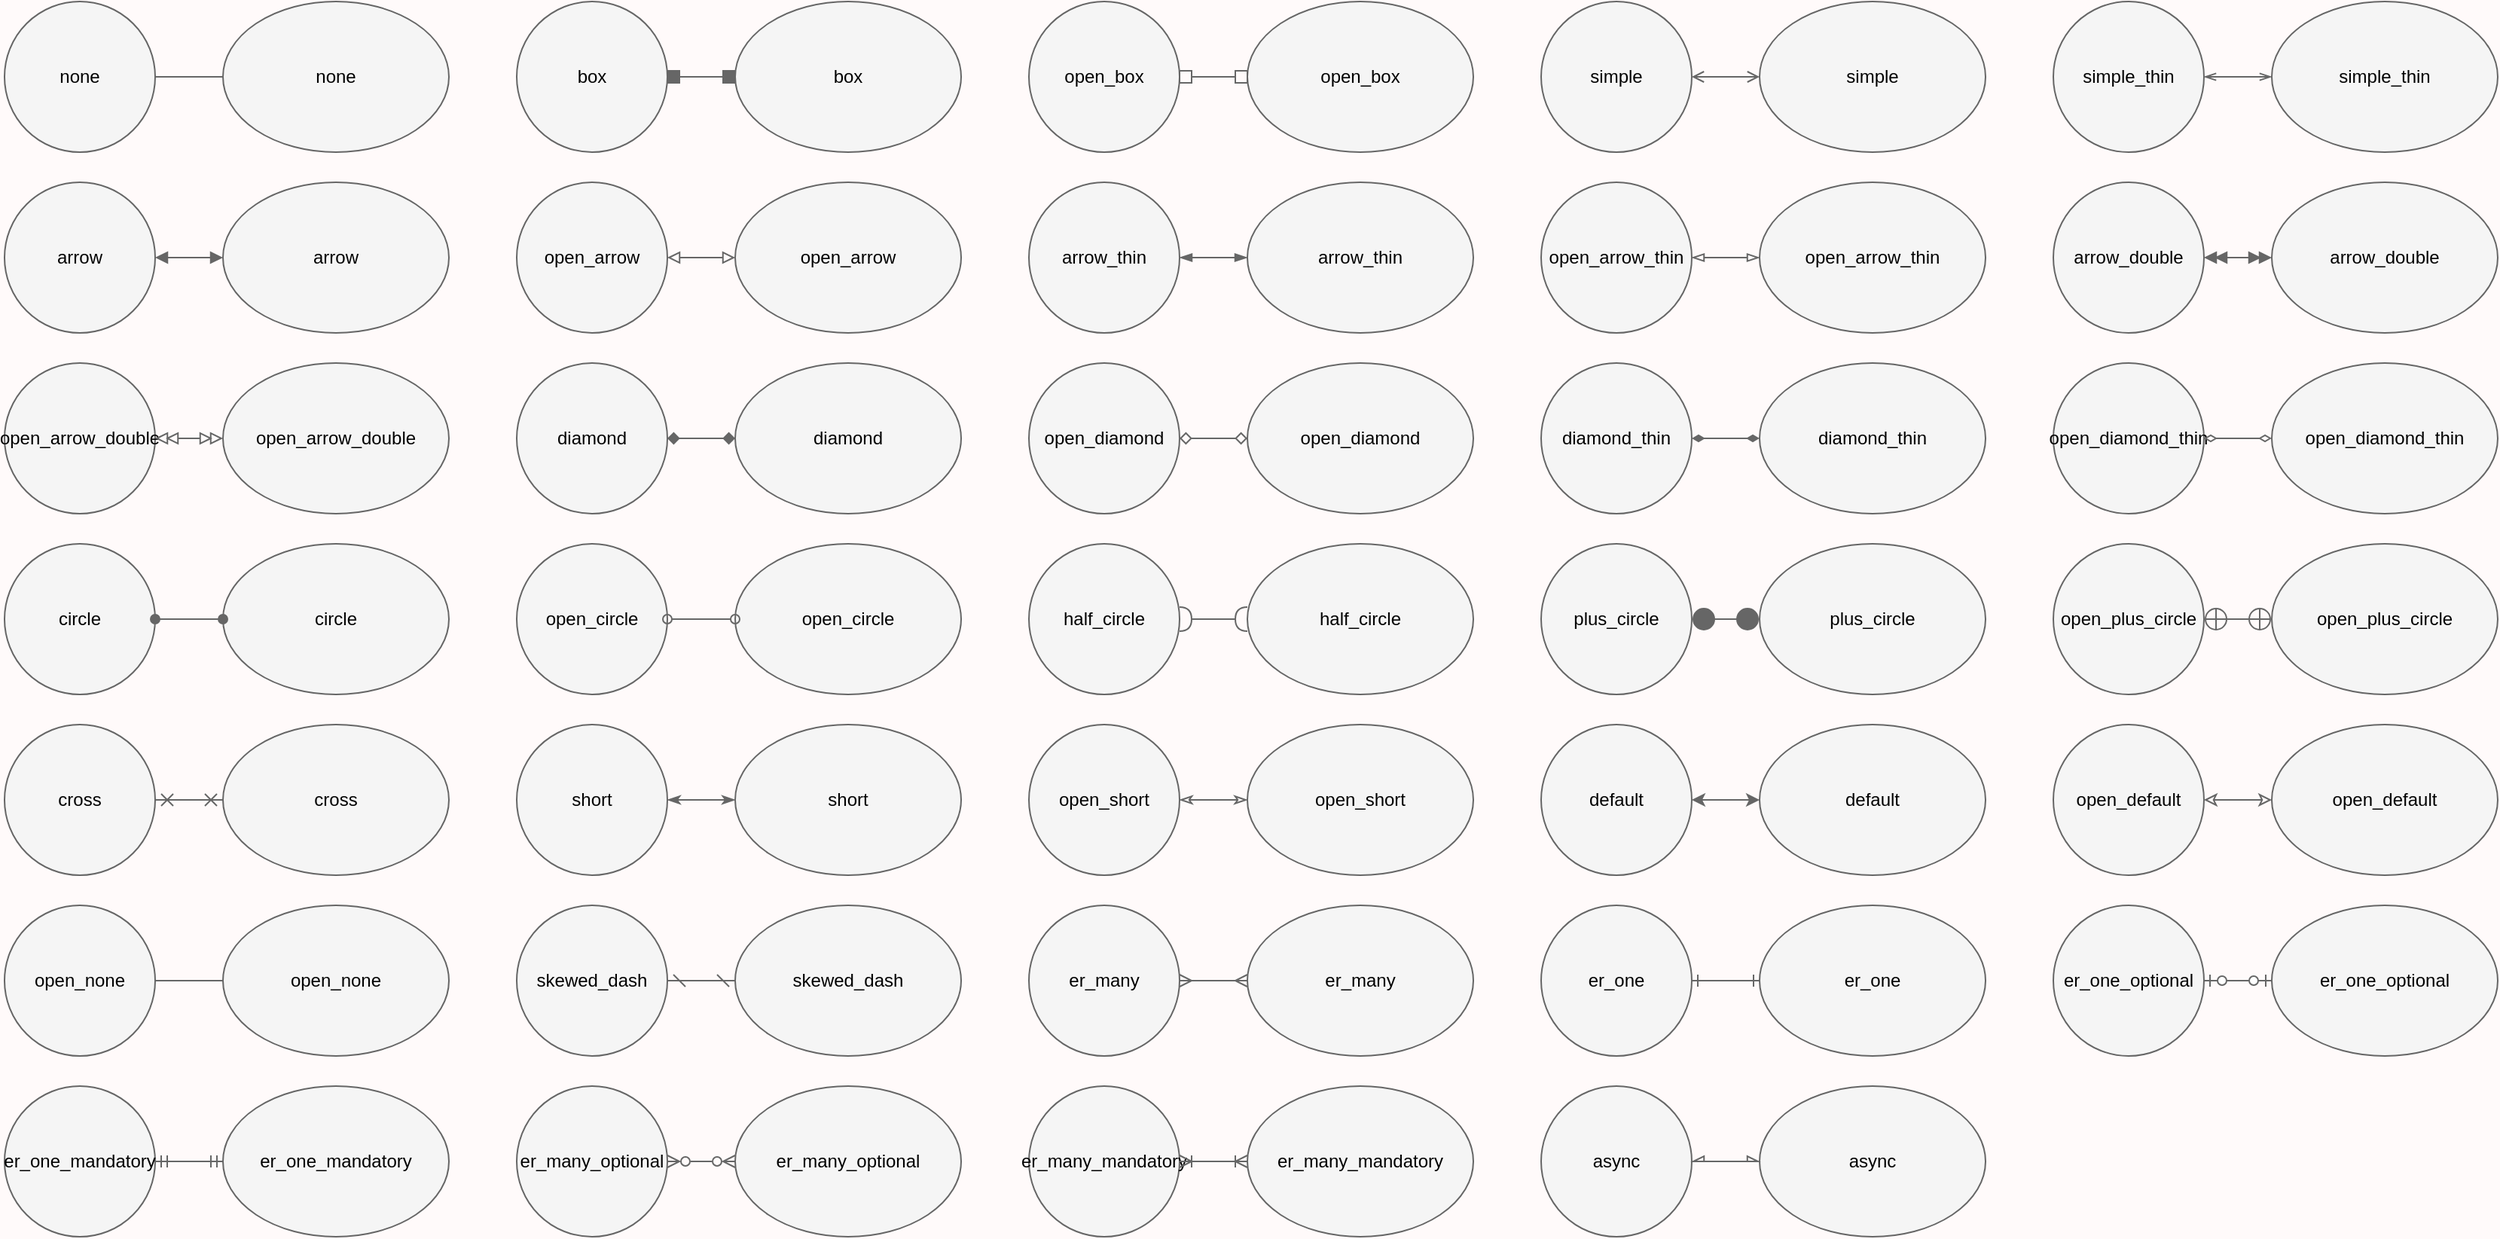 <mxfile>
  <diagram id="V84" name="Style-Plain">
    <mxGraphModel dx="0" dy="0" background="#FFFAFA" grid="0" gridSize="10" guides="1" tooltips="1" connect="1" arrows="1" fold="1" page="1" pageScale="1" pageWidth="1169" pageHeight="827" math="0" shadow="0">
      <root>
        <mxCell id="page_root_V84" parent="V84"/>
        <mxCell id="node_root_V84" parent="page_root_V84"/>
        <mxCell id="0" value="none" style="whiteSpace=wrap;html=1;fillColor=#f5f5f5;strokeColor=#666666;fontColor=#000000;gradient=#b3b3b3;ellipse" vertex="1" parent="node_root_V84">
          <mxGeometry x="35" y="10" width="100" height="100" as="geometry"/>
        </mxCell>
        <mxCell id="100" value="none" style="whiteSpace=wrap;html=1;fillColor=#f5f5f5;strokeColor=#666666;fontColor=#000000;gradient=#b3b3b3;ellipse" vertex="1" parent="node_root_V84">
          <mxGeometry x="180" y="10" width="150" height="100" as="geometry"/>
        </mxCell>
        <mxCell id="1" value="box" style="whiteSpace=wrap;html=1;fillColor=#f5f5f5;strokeColor=#666666;fontColor=#000000;gradient=#b3b3b3;ellipse" vertex="1" parent="node_root_V84">
          <mxGeometry x="375" y="10" width="100" height="100" as="geometry"/>
        </mxCell>
        <mxCell id="101" value="box" style="whiteSpace=wrap;html=1;fillColor=#f5f5f5;strokeColor=#666666;fontColor=#000000;gradient=#b3b3b3;ellipse" vertex="1" parent="node_root_V84">
          <mxGeometry x="520" y="10" width="150" height="100" as="geometry"/>
        </mxCell>
        <mxCell id="2" value="open_box" style="whiteSpace=wrap;html=1;fillColor=#f5f5f5;strokeColor=#666666;fontColor=#000000;gradient=#b3b3b3;ellipse" vertex="1" parent="node_root_V84">
          <mxGeometry x="715" y="10" width="100" height="100" as="geometry"/>
        </mxCell>
        <mxCell id="102" value="open_box" style="whiteSpace=wrap;html=1;fillColor=#f5f5f5;strokeColor=#666666;fontColor=#000000;gradient=#b3b3b3;ellipse" vertex="1" parent="node_root_V84">
          <mxGeometry x="860" y="10" width="150" height="100" as="geometry"/>
        </mxCell>
        <mxCell id="3" value="simple" style="whiteSpace=wrap;html=1;fillColor=#f5f5f5;strokeColor=#666666;fontColor=#000000;gradient=#b3b3b3;ellipse" vertex="1" parent="node_root_V84">
          <mxGeometry x="1055" y="10" width="100" height="100" as="geometry"/>
        </mxCell>
        <mxCell id="103" value="simple" style="whiteSpace=wrap;html=1;fillColor=#f5f5f5;strokeColor=#666666;fontColor=#000000;gradient=#b3b3b3;ellipse" vertex="1" parent="node_root_V84">
          <mxGeometry x="1200" y="10" width="150" height="100" as="geometry"/>
        </mxCell>
        <mxCell id="4" value="simple_thin" style="whiteSpace=wrap;html=1;fillColor=#f5f5f5;strokeColor=#666666;fontColor=#000000;gradient=#b3b3b3;ellipse" vertex="1" parent="node_root_V84">
          <mxGeometry x="1395" y="10" width="100" height="100" as="geometry"/>
        </mxCell>
        <mxCell id="104" value="simple_thin" style="whiteSpace=wrap;html=1;fillColor=#f5f5f5;strokeColor=#666666;fontColor=#000000;gradient=#b3b3b3;ellipse" vertex="1" parent="node_root_V84">
          <mxGeometry x="1540" y="10" width="150" height="100" as="geometry"/>
        </mxCell>
        <mxCell id="5" value="arrow" style="whiteSpace=wrap;html=1;fillColor=#f5f5f5;strokeColor=#666666;fontColor=#000000;gradient=#b3b3b3;ellipse" vertex="1" parent="node_root_V84">
          <mxGeometry x="35" y="130" width="100" height="100" as="geometry"/>
        </mxCell>
        <mxCell id="105" value="arrow" style="whiteSpace=wrap;html=1;fillColor=#f5f5f5;strokeColor=#666666;fontColor=#000000;gradient=#b3b3b3;ellipse" vertex="1" parent="node_root_V84">
          <mxGeometry x="180" y="130" width="150" height="100" as="geometry"/>
        </mxCell>
        <mxCell id="6" value="open_arrow" style="whiteSpace=wrap;html=1;fillColor=#f5f5f5;strokeColor=#666666;fontColor=#000000;gradient=#b3b3b3;ellipse" vertex="1" parent="node_root_V84">
          <mxGeometry x="375" y="130" width="100" height="100" as="geometry"/>
        </mxCell>
        <mxCell id="106" value="open_arrow" style="whiteSpace=wrap;html=1;fillColor=#f5f5f5;strokeColor=#666666;fontColor=#000000;gradient=#b3b3b3;ellipse" vertex="1" parent="node_root_V84">
          <mxGeometry x="520" y="130" width="150" height="100" as="geometry"/>
        </mxCell>
        <mxCell id="7" value="arrow_thin" style="whiteSpace=wrap;html=1;fillColor=#f5f5f5;strokeColor=#666666;fontColor=#000000;gradient=#b3b3b3;ellipse" vertex="1" parent="node_root_V84">
          <mxGeometry x="715" y="130" width="100" height="100" as="geometry"/>
        </mxCell>
        <mxCell id="107" value="arrow_thin" style="whiteSpace=wrap;html=1;fillColor=#f5f5f5;strokeColor=#666666;fontColor=#000000;gradient=#b3b3b3;ellipse" vertex="1" parent="node_root_V84">
          <mxGeometry x="860" y="130" width="150" height="100" as="geometry"/>
        </mxCell>
        <mxCell id="8" value="open_arrow_thin" style="whiteSpace=wrap;html=1;fillColor=#f5f5f5;strokeColor=#666666;fontColor=#000000;gradient=#b3b3b3;ellipse" vertex="1" parent="node_root_V84">
          <mxGeometry x="1055" y="130" width="100" height="100" as="geometry"/>
        </mxCell>
        <mxCell id="108" value="open_arrow_thin" style="whiteSpace=wrap;html=1;fillColor=#f5f5f5;strokeColor=#666666;fontColor=#000000;gradient=#b3b3b3;ellipse" vertex="1" parent="node_root_V84">
          <mxGeometry x="1200" y="130" width="150" height="100" as="geometry"/>
        </mxCell>
        <mxCell id="9" value="arrow_double" style="whiteSpace=wrap;html=1;fillColor=#f5f5f5;strokeColor=#666666;fontColor=#000000;gradient=#b3b3b3;ellipse" vertex="1" parent="node_root_V84">
          <mxGeometry x="1395" y="130" width="100" height="100" as="geometry"/>
        </mxCell>
        <mxCell id="109" value="arrow_double" style="whiteSpace=wrap;html=1;fillColor=#f5f5f5;strokeColor=#666666;fontColor=#000000;gradient=#b3b3b3;ellipse" vertex="1" parent="node_root_V84">
          <mxGeometry x="1540" y="130" width="150" height="100" as="geometry"/>
        </mxCell>
        <mxCell id="10" value="open_arrow_double" style="whiteSpace=wrap;html=1;fillColor=#f5f5f5;strokeColor=#666666;fontColor=#000000;gradient=#b3b3b3;ellipse" vertex="1" parent="node_root_V84">
          <mxGeometry x="35" y="250" width="100" height="100" as="geometry"/>
        </mxCell>
        <mxCell id="110" value="open_arrow_double" style="whiteSpace=wrap;html=1;fillColor=#f5f5f5;strokeColor=#666666;fontColor=#000000;gradient=#b3b3b3;ellipse" vertex="1" parent="node_root_V84">
          <mxGeometry x="180" y="250" width="150" height="100" as="geometry"/>
        </mxCell>
        <mxCell id="11" value="diamond" style="whiteSpace=wrap;html=1;fillColor=#f5f5f5;strokeColor=#666666;fontColor=#000000;gradient=#b3b3b3;ellipse" vertex="1" parent="node_root_V84">
          <mxGeometry x="375" y="250" width="100" height="100" as="geometry"/>
        </mxCell>
        <mxCell id="111" value="diamond" style="whiteSpace=wrap;html=1;fillColor=#f5f5f5;strokeColor=#666666;fontColor=#000000;gradient=#b3b3b3;ellipse" vertex="1" parent="node_root_V84">
          <mxGeometry x="520" y="250" width="150" height="100" as="geometry"/>
        </mxCell>
        <mxCell id="12" value="open_diamond" style="whiteSpace=wrap;html=1;fillColor=#f5f5f5;strokeColor=#666666;fontColor=#000000;gradient=#b3b3b3;ellipse" vertex="1" parent="node_root_V84">
          <mxGeometry x="715" y="250" width="100" height="100" as="geometry"/>
        </mxCell>
        <mxCell id="112" value="open_diamond" style="whiteSpace=wrap;html=1;fillColor=#f5f5f5;strokeColor=#666666;fontColor=#000000;gradient=#b3b3b3;ellipse" vertex="1" parent="node_root_V84">
          <mxGeometry x="860" y="250" width="150" height="100" as="geometry"/>
        </mxCell>
        <mxCell id="13" value="diamond_thin" style="whiteSpace=wrap;html=1;fillColor=#f5f5f5;strokeColor=#666666;fontColor=#000000;gradient=#b3b3b3;ellipse" vertex="1" parent="node_root_V84">
          <mxGeometry x="1055" y="250" width="100" height="100" as="geometry"/>
        </mxCell>
        <mxCell id="113" value="diamond_thin" style="whiteSpace=wrap;html=1;fillColor=#f5f5f5;strokeColor=#666666;fontColor=#000000;gradient=#b3b3b3;ellipse" vertex="1" parent="node_root_V84">
          <mxGeometry x="1200" y="250" width="150" height="100" as="geometry"/>
        </mxCell>
        <mxCell id="14" value="open_diamond_thin" style="whiteSpace=wrap;html=1;fillColor=#f5f5f5;strokeColor=#666666;fontColor=#000000;gradient=#b3b3b3;ellipse" vertex="1" parent="node_root_V84">
          <mxGeometry x="1395" y="250" width="100" height="100" as="geometry"/>
        </mxCell>
        <mxCell id="114" value="open_diamond_thin" style="whiteSpace=wrap;html=1;fillColor=#f5f5f5;strokeColor=#666666;fontColor=#000000;gradient=#b3b3b3;ellipse" vertex="1" parent="node_root_V84">
          <mxGeometry x="1540" y="250" width="150" height="100" as="geometry"/>
        </mxCell>
        <mxCell id="15" value="circle" style="whiteSpace=wrap;html=1;fillColor=#f5f5f5;strokeColor=#666666;fontColor=#000000;gradient=#b3b3b3;ellipse" vertex="1" parent="node_root_V84">
          <mxGeometry x="35" y="370" width="100" height="100" as="geometry"/>
        </mxCell>
        <mxCell id="115" value="circle" style="whiteSpace=wrap;html=1;fillColor=#f5f5f5;strokeColor=#666666;fontColor=#000000;gradient=#b3b3b3;ellipse" vertex="1" parent="node_root_V84">
          <mxGeometry x="180" y="370" width="150" height="100" as="geometry"/>
        </mxCell>
        <mxCell id="16" value="open_circle" style="whiteSpace=wrap;html=1;fillColor=#f5f5f5;strokeColor=#666666;fontColor=#000000;gradient=#b3b3b3;ellipse" vertex="1" parent="node_root_V84">
          <mxGeometry x="375" y="370" width="100" height="100" as="geometry"/>
        </mxCell>
        <mxCell id="116" value="open_circle" style="whiteSpace=wrap;html=1;fillColor=#f5f5f5;strokeColor=#666666;fontColor=#000000;gradient=#b3b3b3;ellipse" vertex="1" parent="node_root_V84">
          <mxGeometry x="520" y="370" width="150" height="100" as="geometry"/>
        </mxCell>
        <mxCell id="17" value="half_circle" style="whiteSpace=wrap;html=1;fillColor=#f5f5f5;strokeColor=#666666;fontColor=#000000;gradient=#b3b3b3;ellipse" vertex="1" parent="node_root_V84">
          <mxGeometry x="715" y="370" width="100" height="100" as="geometry"/>
        </mxCell>
        <mxCell id="117" value="half_circle" style="whiteSpace=wrap;html=1;fillColor=#f5f5f5;strokeColor=#666666;fontColor=#000000;gradient=#b3b3b3;ellipse" vertex="1" parent="node_root_V84">
          <mxGeometry x="860" y="370" width="150" height="100" as="geometry"/>
        </mxCell>
        <mxCell id="18" value="plus_circle" style="whiteSpace=wrap;html=1;fillColor=#f5f5f5;strokeColor=#666666;fontColor=#000000;gradient=#b3b3b3;ellipse" vertex="1" parent="node_root_V84">
          <mxGeometry x="1055" y="370" width="100" height="100" as="geometry"/>
        </mxCell>
        <mxCell id="118" value="plus_circle" style="whiteSpace=wrap;html=1;fillColor=#f5f5f5;strokeColor=#666666;fontColor=#000000;gradient=#b3b3b3;ellipse" vertex="1" parent="node_root_V84">
          <mxGeometry x="1200" y="370" width="150" height="100" as="geometry"/>
        </mxCell>
        <mxCell id="19" value="open_plus_circle" style="whiteSpace=wrap;html=1;fillColor=#f5f5f5;strokeColor=#666666;fontColor=#000000;gradient=#b3b3b3;ellipse" vertex="1" parent="node_root_V84">
          <mxGeometry x="1395" y="370" width="100" height="100" as="geometry"/>
        </mxCell>
        <mxCell id="119" value="open_plus_circle" style="whiteSpace=wrap;html=1;fillColor=#f5f5f5;strokeColor=#666666;fontColor=#000000;gradient=#b3b3b3;ellipse" vertex="1" parent="node_root_V84">
          <mxGeometry x="1540" y="370" width="150" height="100" as="geometry"/>
        </mxCell>
        <mxCell id="20" value="cross" style="whiteSpace=wrap;html=1;fillColor=#f5f5f5;strokeColor=#666666;fontColor=#000000;gradient=#b3b3b3;ellipse" vertex="1" parent="node_root_V84">
          <mxGeometry x="35" y="490" width="100" height="100" as="geometry"/>
        </mxCell>
        <mxCell id="120" value="cross" style="whiteSpace=wrap;html=1;fillColor=#f5f5f5;strokeColor=#666666;fontColor=#000000;gradient=#b3b3b3;ellipse" vertex="1" parent="node_root_V84">
          <mxGeometry x="180" y="490" width="150" height="100" as="geometry"/>
        </mxCell>
        <mxCell id="21" value="short" style="whiteSpace=wrap;html=1;fillColor=#f5f5f5;strokeColor=#666666;fontColor=#000000;gradient=#b3b3b3;ellipse" vertex="1" parent="node_root_V84">
          <mxGeometry x="375" y="490" width="100" height="100" as="geometry"/>
        </mxCell>
        <mxCell id="121" value="short" style="whiteSpace=wrap;html=1;fillColor=#f5f5f5;strokeColor=#666666;fontColor=#000000;gradient=#b3b3b3;ellipse" vertex="1" parent="node_root_V84">
          <mxGeometry x="520" y="490" width="150" height="100" as="geometry"/>
        </mxCell>
        <mxCell id="22" value="open_short" style="whiteSpace=wrap;html=1;fillColor=#f5f5f5;strokeColor=#666666;fontColor=#000000;gradient=#b3b3b3;ellipse" vertex="1" parent="node_root_V84">
          <mxGeometry x="715" y="490" width="100" height="100" as="geometry"/>
        </mxCell>
        <mxCell id="122" value="open_short" style="whiteSpace=wrap;html=1;fillColor=#f5f5f5;strokeColor=#666666;fontColor=#000000;gradient=#b3b3b3;ellipse" vertex="1" parent="node_root_V84">
          <mxGeometry x="860" y="490" width="150" height="100" as="geometry"/>
        </mxCell>
        <mxCell id="23" value="default" style="whiteSpace=wrap;html=1;fillColor=#f5f5f5;strokeColor=#666666;fontColor=#000000;gradient=#b3b3b3;ellipse" vertex="1" parent="node_root_V84">
          <mxGeometry x="1055" y="490" width="100" height="100" as="geometry"/>
        </mxCell>
        <mxCell id="123" value="default" style="whiteSpace=wrap;html=1;fillColor=#f5f5f5;strokeColor=#666666;fontColor=#000000;gradient=#b3b3b3;ellipse" vertex="1" parent="node_root_V84">
          <mxGeometry x="1200" y="490" width="150" height="100" as="geometry"/>
        </mxCell>
        <mxCell id="24" value="open_default" style="whiteSpace=wrap;html=1;fillColor=#f5f5f5;strokeColor=#666666;fontColor=#000000;gradient=#b3b3b3;ellipse" vertex="1" parent="node_root_V84">
          <mxGeometry x="1395" y="490" width="100" height="100" as="geometry"/>
        </mxCell>
        <mxCell id="124" value="open_default" style="whiteSpace=wrap;html=1;fillColor=#f5f5f5;strokeColor=#666666;fontColor=#000000;gradient=#b3b3b3;ellipse" vertex="1" parent="node_root_V84">
          <mxGeometry x="1540" y="490" width="150" height="100" as="geometry"/>
        </mxCell>
        <mxCell id="25" value="open_none" style="whiteSpace=wrap;html=1;fillColor=#f5f5f5;strokeColor=#666666;fontColor=#000000;gradient=#b3b3b3;ellipse" vertex="1" parent="node_root_V84">
          <mxGeometry x="35" y="610" width="100" height="100" as="geometry"/>
        </mxCell>
        <mxCell id="125" value="open_none" style="whiteSpace=wrap;html=1;fillColor=#f5f5f5;strokeColor=#666666;fontColor=#000000;gradient=#b3b3b3;ellipse" vertex="1" parent="node_root_V84">
          <mxGeometry x="180" y="610" width="150" height="100" as="geometry"/>
        </mxCell>
        <mxCell id="26" value="skewed_dash" style="whiteSpace=wrap;html=1;fillColor=#f5f5f5;strokeColor=#666666;fontColor=#000000;gradient=#b3b3b3;ellipse" vertex="1" parent="node_root_V84">
          <mxGeometry x="375" y="610" width="100" height="100" as="geometry"/>
        </mxCell>
        <mxCell id="126" value="skewed_dash" style="whiteSpace=wrap;html=1;fillColor=#f5f5f5;strokeColor=#666666;fontColor=#000000;gradient=#b3b3b3;ellipse" vertex="1" parent="node_root_V84">
          <mxGeometry x="520" y="610" width="150" height="100" as="geometry"/>
        </mxCell>
        <mxCell id="27" value="er_many" style="whiteSpace=wrap;html=1;fillColor=#f5f5f5;strokeColor=#666666;fontColor=#000000;gradient=#b3b3b3;ellipse" vertex="1" parent="node_root_V84">
          <mxGeometry x="715" y="610" width="100" height="100" as="geometry"/>
        </mxCell>
        <mxCell id="127" value="er_many" style="whiteSpace=wrap;html=1;fillColor=#f5f5f5;strokeColor=#666666;fontColor=#000000;gradient=#b3b3b3;ellipse" vertex="1" parent="node_root_V84">
          <mxGeometry x="860" y="610" width="150" height="100" as="geometry"/>
        </mxCell>
        <mxCell id="28" value="er_one" style="whiteSpace=wrap;html=1;fillColor=#f5f5f5;strokeColor=#666666;fontColor=#000000;gradient=#b3b3b3;ellipse" vertex="1" parent="node_root_V84">
          <mxGeometry x="1055" y="610" width="100" height="100" as="geometry"/>
        </mxCell>
        <mxCell id="128" value="er_one" style="whiteSpace=wrap;html=1;fillColor=#f5f5f5;strokeColor=#666666;fontColor=#000000;gradient=#b3b3b3;ellipse" vertex="1" parent="node_root_V84">
          <mxGeometry x="1200" y="610" width="150" height="100" as="geometry"/>
        </mxCell>
        <mxCell id="29" value="er_one_optional" style="whiteSpace=wrap;html=1;fillColor=#f5f5f5;strokeColor=#666666;fontColor=#000000;gradient=#b3b3b3;ellipse" vertex="1" parent="node_root_V84">
          <mxGeometry x="1395" y="610" width="100" height="100" as="geometry"/>
        </mxCell>
        <mxCell id="129" value="er_one_optional" style="whiteSpace=wrap;html=1;fillColor=#f5f5f5;strokeColor=#666666;fontColor=#000000;gradient=#b3b3b3;ellipse" vertex="1" parent="node_root_V84">
          <mxGeometry x="1540" y="610" width="150" height="100" as="geometry"/>
        </mxCell>
        <mxCell id="30" value="er_one_mandatory" style="whiteSpace=wrap;html=1;fillColor=#f5f5f5;strokeColor=#666666;fontColor=#000000;gradient=#b3b3b3;ellipse" vertex="1" parent="node_root_V84">
          <mxGeometry x="35" y="730" width="100" height="100" as="geometry"/>
        </mxCell>
        <mxCell id="130" value="er_one_mandatory" style="whiteSpace=wrap;html=1;fillColor=#f5f5f5;strokeColor=#666666;fontColor=#000000;gradient=#b3b3b3;ellipse" vertex="1" parent="node_root_V84">
          <mxGeometry x="180" y="730" width="150" height="100" as="geometry"/>
        </mxCell>
        <mxCell id="31" value="er_many_optional" style="whiteSpace=wrap;html=1;fillColor=#f5f5f5;strokeColor=#666666;fontColor=#000000;gradient=#b3b3b3;ellipse" vertex="1" parent="node_root_V84">
          <mxGeometry x="375" y="730" width="100" height="100" as="geometry"/>
        </mxCell>
        <mxCell id="131" value="er_many_optional" style="whiteSpace=wrap;html=1;fillColor=#f5f5f5;strokeColor=#666666;fontColor=#000000;gradient=#b3b3b3;ellipse" vertex="1" parent="node_root_V84">
          <mxGeometry x="520" y="730" width="150" height="100" as="geometry"/>
        </mxCell>
        <mxCell id="32" value="er_many_mandatory" style="whiteSpace=wrap;html=1;fillColor=#f5f5f5;strokeColor=#666666;fontColor=#000000;gradient=#b3b3b3;ellipse" vertex="1" parent="node_root_V84">
          <mxGeometry x="715" y="730" width="100" height="100" as="geometry"/>
        </mxCell>
        <mxCell id="132" value="er_many_mandatory" style="whiteSpace=wrap;html=1;fillColor=#f5f5f5;strokeColor=#666666;fontColor=#000000;gradient=#b3b3b3;ellipse" vertex="1" parent="node_root_V84">
          <mxGeometry x="860" y="730" width="150" height="100" as="geometry"/>
        </mxCell>
        <mxCell id="33" value="async" style="whiteSpace=wrap;html=1;fillColor=#f5f5f5;strokeColor=#666666;fontColor=#000000;gradient=#b3b3b3;ellipse" vertex="1" parent="node_root_V84">
          <mxGeometry x="1055" y="730" width="100" height="100" as="geometry"/>
        </mxCell>
        <mxCell id="133" value="async" style="whiteSpace=wrap;html=1;fillColor=#f5f5f5;strokeColor=#666666;fontColor=#000000;gradient=#b3b3b3;ellipse" vertex="1" parent="node_root_V84">
          <mxGeometry x="1200" y="730" width="150" height="100" as="geometry"/>
        </mxCell>
        <mxCell id="V84-70" value="" style="edgeStyle=none;exitX=1;exitY=0.5;exitDx=0;exitDy=0;entryX=0;entryY=0.5;entryDx=0;entryDy=0;startArrow=none;startFill=1;endArrow=none;endFill=1;whiteSpace=wrap;html=1;fillColor=#f5f5f5;strokeColor=#666666" parent="node_root_V84" source="0" target="100" edge="1">
          <mxGeometry relative="1" as="geometry"/>
        </mxCell>
        <mxCell id="V84-71" value="" style="edgeStyle=none;exitX=1;exitY=0.5;exitDx=0;exitDy=0;entryX=0;entryY=0.5;entryDx=0;entryDy=0;startArrow=box;startFill=1;endArrow=box;endFill=1;whiteSpace=wrap;html=1;fillColor=#f5f5f5;strokeColor=#666666" parent="node_root_V84" source="1" target="101" edge="1">
          <mxGeometry relative="1" as="geometry"/>
        </mxCell>
        <mxCell id="V84-72" value="" style="edgeStyle=none;exitX=1;exitY=0.5;exitDx=0;exitDy=0;entryX=0;entryY=0.5;entryDx=0;entryDy=0;startArrow=box;startFill=0;endArrow=box;endFill=0;whiteSpace=wrap;html=1;fillColor=#f5f5f5;strokeColor=#666666" parent="node_root_V84" source="2" target="102" edge="1">
          <mxGeometry relative="1" as="geometry"/>
        </mxCell>
        <mxCell id="V84-73" value="" style="edgeStyle=none;exitX=1;exitY=0.5;exitDx=0;exitDy=0;entryX=0;entryY=0.5;entryDx=0;entryDy=0;startArrow=open;startFill=1;endArrow=open;endFill=1;whiteSpace=wrap;html=1;fillColor=#f5f5f5;strokeColor=#666666" parent="node_root_V84" source="3" target="103" edge="1">
          <mxGeometry relative="1" as="geometry"/>
        </mxCell>
        <mxCell id="V84-74" value="" style="edgeStyle=none;exitX=1;exitY=0.5;exitDx=0;exitDy=0;entryX=0;entryY=0.5;entryDx=0;entryDy=0;startArrow=openThin;startFill=1;endArrow=openThin;endFill=1;whiteSpace=wrap;html=1;fillColor=#f5f5f5;strokeColor=#666666" parent="node_root_V84" source="4" target="104" edge="1">
          <mxGeometry relative="1" as="geometry"/>
        </mxCell>
        <mxCell id="V84-75" value="" style="edgeStyle=none;exitX=1;exitY=0.5;exitDx=0;exitDy=0;entryX=0;entryY=0.5;entryDx=0;entryDy=0;startArrow=block;startFill=1;endArrow=block;endFill=1;whiteSpace=wrap;html=1;fillColor=#f5f5f5;strokeColor=#666666" parent="node_root_V84" source="5" target="105" edge="1">
          <mxGeometry relative="1" as="geometry"/>
        </mxCell>
        <mxCell id="V84-76" value="" style="edgeStyle=none;exitX=1;exitY=0.5;exitDx=0;exitDy=0;entryX=0;entryY=0.5;entryDx=0;entryDy=0;startArrow=block;startFill=0;endArrow=block;endFill=0;whiteSpace=wrap;html=1;fillColor=#f5f5f5;strokeColor=#666666" parent="node_root_V84" source="6" target="106" edge="1">
          <mxGeometry relative="1" as="geometry"/>
        </mxCell>
        <mxCell id="V84-77" value="" style="edgeStyle=none;exitX=1;exitY=0.5;exitDx=0;exitDy=0;entryX=0;entryY=0.5;entryDx=0;entryDy=0;startArrow=blockThin;startFill=1;endArrow=blockThin;endFill=1;whiteSpace=wrap;html=1;fillColor=#f5f5f5;strokeColor=#666666" parent="node_root_V84" source="7" target="107" edge="1">
          <mxGeometry relative="1" as="geometry"/>
        </mxCell>
        <mxCell id="V84-78" value="" style="edgeStyle=none;exitX=1;exitY=0.5;exitDx=0;exitDy=0;entryX=0;entryY=0.5;entryDx=0;entryDy=0;startArrow=blockThin;startFill=0;endArrow=blockThin;endFill=0;whiteSpace=wrap;html=1;fillColor=#f5f5f5;strokeColor=#666666" parent="node_root_V84" source="8" target="108" edge="1">
          <mxGeometry relative="1" as="geometry"/>
        </mxCell>
        <mxCell id="V84-79" value="" style="edgeStyle=none;exitX=1;exitY=0.5;exitDx=0;exitDy=0;entryX=0;entryY=0.5;entryDx=0;entryDy=0;startArrow=doubleBlock;startFill=1;endArrow=doubleBlock;endFill=1;whiteSpace=wrap;html=1;fillColor=#f5f5f5;strokeColor=#666666" parent="node_root_V84" source="9" target="109" edge="1">
          <mxGeometry relative="1" as="geometry"/>
        </mxCell>
        <mxCell id="V84-80" value="" style="edgeStyle=none;exitX=1;exitY=0.5;exitDx=0;exitDy=0;entryX=0;entryY=0.5;entryDx=0;entryDy=0;startArrow=doubleBlock;startFill=0;endArrow=doubleBlock;endFill=0;whiteSpace=wrap;html=1;fillColor=#f5f5f5;strokeColor=#666666" parent="node_root_V84" source="10" target="110" edge="1">
          <mxGeometry relative="1" as="geometry"/>
        </mxCell>
        <mxCell id="V84-81" value="" style="edgeStyle=none;exitX=1;exitY=0.5;exitDx=0;exitDy=0;entryX=0;entryY=0.5;entryDx=0;entryDy=0;startArrow=diamond;startFill=1;endArrow=diamond;endFill=1;whiteSpace=wrap;html=1;fillColor=#f5f5f5;strokeColor=#666666" parent="node_root_V84" source="11" target="111" edge="1">
          <mxGeometry relative="1" as="geometry"/>
        </mxCell>
        <mxCell id="V84-82" value="" style="edgeStyle=none;exitX=1;exitY=0.5;exitDx=0;exitDy=0;entryX=0;entryY=0.5;entryDx=0;entryDy=0;startArrow=diamond;startFill=0;endArrow=diamond;endFill=0;whiteSpace=wrap;html=1;fillColor=#f5f5f5;strokeColor=#666666" parent="node_root_V84" source="12" target="112" edge="1">
          <mxGeometry relative="1" as="geometry"/>
        </mxCell>
        <mxCell id="V84-83" value="" style="edgeStyle=none;exitX=1;exitY=0.5;exitDx=0;exitDy=0;entryX=0;entryY=0.5;entryDx=0;entryDy=0;startArrow=diamondThin;startFill=1;endArrow=diamondThin;endFill=1;whiteSpace=wrap;html=1;fillColor=#f5f5f5;strokeColor=#666666" parent="node_root_V84" source="13" target="113" edge="1">
          <mxGeometry relative="1" as="geometry"/>
        </mxCell>
        <mxCell id="V84-84" value="" style="edgeStyle=none;exitX=1;exitY=0.5;exitDx=0;exitDy=0;entryX=0;entryY=0.5;entryDx=0;entryDy=0;startArrow=diamondThin;startFill=0;endArrow=diamondThin;endFill=0;whiteSpace=wrap;html=1;fillColor=#f5f5f5;strokeColor=#666666" parent="node_root_V84" source="14" target="114" edge="1">
          <mxGeometry relative="1" as="geometry"/>
        </mxCell>
        <mxCell id="V84-85" value="" style="edgeStyle=none;exitX=1;exitY=0.5;exitDx=0;exitDy=0;entryX=0;entryY=0.5;entryDx=0;entryDy=0;startArrow=oval;startFill=1;endArrow=oval;endFill=1;whiteSpace=wrap;html=1;fillColor=#f5f5f5;strokeColor=#666666" parent="node_root_V84" source="15" target="115" edge="1">
          <mxGeometry relative="1" as="geometry"/>
        </mxCell>
        <mxCell id="V84-86" value="" style="edgeStyle=none;exitX=1;exitY=0.5;exitDx=0;exitDy=0;entryX=0;entryY=0.5;entryDx=0;entryDy=0;startArrow=oval;startFill=0;endArrow=oval;endFill=0;whiteSpace=wrap;html=1;fillColor=#f5f5f5;strokeColor=#666666" parent="node_root_V84" source="16" target="116" edge="1">
          <mxGeometry relative="1" as="geometry"/>
        </mxCell>
        <mxCell id="V84-87" value="" style="edgeStyle=none;exitX=1;exitY=0.5;exitDx=0;exitDy=0;entryX=0;entryY=0.5;entryDx=0;entryDy=0;startArrow=halfCircle;startFill=1;endArrow=halfCircle;endFill=1;whiteSpace=wrap;html=1;fillColor=#f5f5f5;strokeColor=#666666" parent="node_root_V84" source="17" target="117" edge="1">
          <mxGeometry relative="1" as="geometry"/>
        </mxCell>
        <mxCell id="V84-88" value="" style="edgeStyle=none;exitX=1;exitY=0.5;exitDx=0;exitDy=0;entryX=0;entryY=0.5;entryDx=0;entryDy=0;startArrow=circlePlus;startFill=1;endArrow=circlePlus;endFill=1;whiteSpace=wrap;html=1;fillColor=#f5f5f5;strokeColor=#666666" parent="node_root_V84" source="18" target="118" edge="1">
          <mxGeometry relative="1" as="geometry"/>
        </mxCell>
        <mxCell id="V84-89" value="" style="edgeStyle=none;exitX=1;exitY=0.5;exitDx=0;exitDy=0;entryX=0;entryY=0.5;entryDx=0;entryDy=0;startArrow=circlePlus;startFill=0;endArrow=circlePlus;endFill=0;whiteSpace=wrap;html=1;fillColor=#f5f5f5;strokeColor=#666666" parent="node_root_V84" source="19" target="119" edge="1">
          <mxGeometry relative="1" as="geometry"/>
        </mxCell>
        <mxCell id="V84-90" value="" style="edgeStyle=none;exitX=1;exitY=0.5;exitDx=0;exitDy=0;entryX=0;entryY=0.5;entryDx=0;entryDy=0;startArrow=cross;startFill=1;endArrow=cross;endFill=1;whiteSpace=wrap;html=1;fillColor=#f5f5f5;strokeColor=#666666" parent="node_root_V84" source="20" target="120" edge="1">
          <mxGeometry relative="1" as="geometry"/>
        </mxCell>
        <mxCell id="V84-91" value="" style="edgeStyle=none;exitX=1;exitY=0.5;exitDx=0;exitDy=0;entryX=0;entryY=0.5;entryDx=0;entryDy=0;startArrow=classicThin;startFill=1;endArrow=classicThin;endFill=1;whiteSpace=wrap;html=1;fillColor=#f5f5f5;strokeColor=#666666" parent="node_root_V84" source="21" target="121" edge="1">
          <mxGeometry relative="1" as="geometry"/>
        </mxCell>
        <mxCell id="V84-92" value="" style="edgeStyle=none;exitX=1;exitY=0.5;exitDx=0;exitDy=0;entryX=0;entryY=0.5;entryDx=0;entryDy=0;startArrow=classicThin;startFill=0;endArrow=classicThin;endFill=0;whiteSpace=wrap;html=1;fillColor=#f5f5f5;strokeColor=#666666" parent="node_root_V84" source="22" target="122" edge="1">
          <mxGeometry relative="1" as="geometry"/>
        </mxCell>
        <mxCell id="V84-93" value="" style="edgeStyle=none;exitX=1;exitY=0.5;exitDx=0;exitDy=0;entryX=0;entryY=0.5;entryDx=0;entryDy=0;startArrow=classic;startFill=1;endArrow=classic;endFill=1;whiteSpace=wrap;html=1;fillColor=#f5f5f5;strokeColor=#666666" parent="node_root_V84" source="23" target="123" edge="1">
          <mxGeometry relative="1" as="geometry"/>
        </mxCell>
        <mxCell id="V84-94" value="" style="edgeStyle=none;exitX=1;exitY=0.5;exitDx=0;exitDy=0;entryX=0;entryY=0.5;entryDx=0;entryDy=0;startArrow=classic;startFill=0;endArrow=classic;endFill=0;whiteSpace=wrap;html=1;fillColor=#f5f5f5;strokeColor=#666666" parent="node_root_V84" source="24" target="124" edge="1">
          <mxGeometry relative="1" as="geometry"/>
        </mxCell>
        <mxCell id="V84-95" value="" style="edgeStyle=none;exitX=1;exitY=0.5;exitDx=0;exitDy=0;entryX=0;entryY=0.5;entryDx=0;entryDy=0;startArrow=none;startFill=0;endArrow=none;endFill=0;whiteSpace=wrap;html=1;fillColor=#f5f5f5;strokeColor=#666666" parent="node_root_V84" source="25" target="125" edge="1">
          <mxGeometry relative="1" as="geometry"/>
        </mxCell>
        <mxCell id="V84-96" value="" style="edgeStyle=none;exitX=1;exitY=0.5;exitDx=0;exitDy=0;entryX=0;entryY=0.5;entryDx=0;entryDy=0;startArrow=dash;startFill=1;endArrow=dash;endFill=1;whiteSpace=wrap;html=1;fillColor=#f5f5f5;strokeColor=#666666" parent="node_root_V84" source="26" target="126" edge="1">
          <mxGeometry relative="1" as="geometry"/>
        </mxCell>
        <mxCell id="V84-97" value="" style="edgeStyle=none;exitX=1;exitY=0.5;exitDx=0;exitDy=0;entryX=0;entryY=0.5;entryDx=0;entryDy=0;startArrow=ERmany;startFill=1;endArrow=ERmany;endFill=1;whiteSpace=wrap;html=1;fillColor=#f5f5f5;strokeColor=#666666" parent="node_root_V84" source="27" target="127" edge="1">
          <mxGeometry relative="1" as="geometry"/>
        </mxCell>
        <mxCell id="V84-98" value="" style="edgeStyle=none;exitX=1;exitY=0.5;exitDx=0;exitDy=0;entryX=0;entryY=0.5;entryDx=0;entryDy=0;startArrow=ERone;startFill=1;endArrow=ERone;endFill=1;whiteSpace=wrap;html=1;fillColor=#f5f5f5;strokeColor=#666666" parent="node_root_V84" source="28" target="128" edge="1">
          <mxGeometry relative="1" as="geometry"/>
        </mxCell>
        <mxCell id="V84-99" value="" style="edgeStyle=none;exitX=1;exitY=0.5;exitDx=0;exitDy=0;entryX=0;entryY=0.5;entryDx=0;entryDy=0;startArrow=ERzeroToOne;startFill=1;endArrow=ERzeroToOne;endFill=1;whiteSpace=wrap;html=1;fillColor=#f5f5f5;strokeColor=#666666" parent="node_root_V84" source="29" target="129" edge="1">
          <mxGeometry relative="1" as="geometry"/>
        </mxCell>
        <mxCell id="V84-100" value="" style="edgeStyle=none;exitX=1;exitY=0.5;exitDx=0;exitDy=0;entryX=0;entryY=0.5;entryDx=0;entryDy=0;startArrow=ERmandOne;startFill=1;endArrow=ERmandOne;endFill=1;whiteSpace=wrap;html=1;fillColor=#f5f5f5;strokeColor=#666666" parent="node_root_V84" source="30" target="130" edge="1">
          <mxGeometry relative="1" as="geometry"/>
        </mxCell>
        <mxCell id="V84-101" value="" style="edgeStyle=none;exitX=1;exitY=0.5;exitDx=0;exitDy=0;entryX=0;entryY=0.5;entryDx=0;entryDy=0;startArrow=ERzeroToMany;startFill=0;endArrow=ERzeroToMany;endFill=0;whiteSpace=wrap;html=1;fillColor=#f5f5f5;strokeColor=#666666" parent="node_root_V84" source="31" target="131" edge="1">
          <mxGeometry relative="1" as="geometry"/>
        </mxCell>
        <mxCell id="V84-102" value="" style="edgeStyle=none;exitX=1;exitY=0.5;exitDx=0;exitDy=0;entryX=0;entryY=0.5;entryDx=0;entryDy=0;startArrow=ERoneToMany;startFill=0;endArrow=ERoneToMany;endFill=0;whiteSpace=wrap;html=1;fillColor=#f5f5f5;strokeColor=#666666" parent="node_root_V84" source="32" target="132" edge="1">
          <mxGeometry relative="1" as="geometry"/>
        </mxCell>
        <mxCell id="V84-103" value="" style="edgeStyle=none;exitX=1;exitY=0.5;exitDx=0;exitDy=0;entryX=0;entryY=0.5;entryDx=0;entryDy=0;startArrow=async;startFill=0;endArrow=async;endFill=0;whiteSpace=wrap;html=1;fillColor=#f5f5f5;strokeColor=#666666" parent="node_root_V84" source="33" target="133" edge="1">
          <mxGeometry relative="1" as="geometry"/>
        </mxCell>
      </root>
    </mxGraphModel>
  </diagram>
</mxfile>
